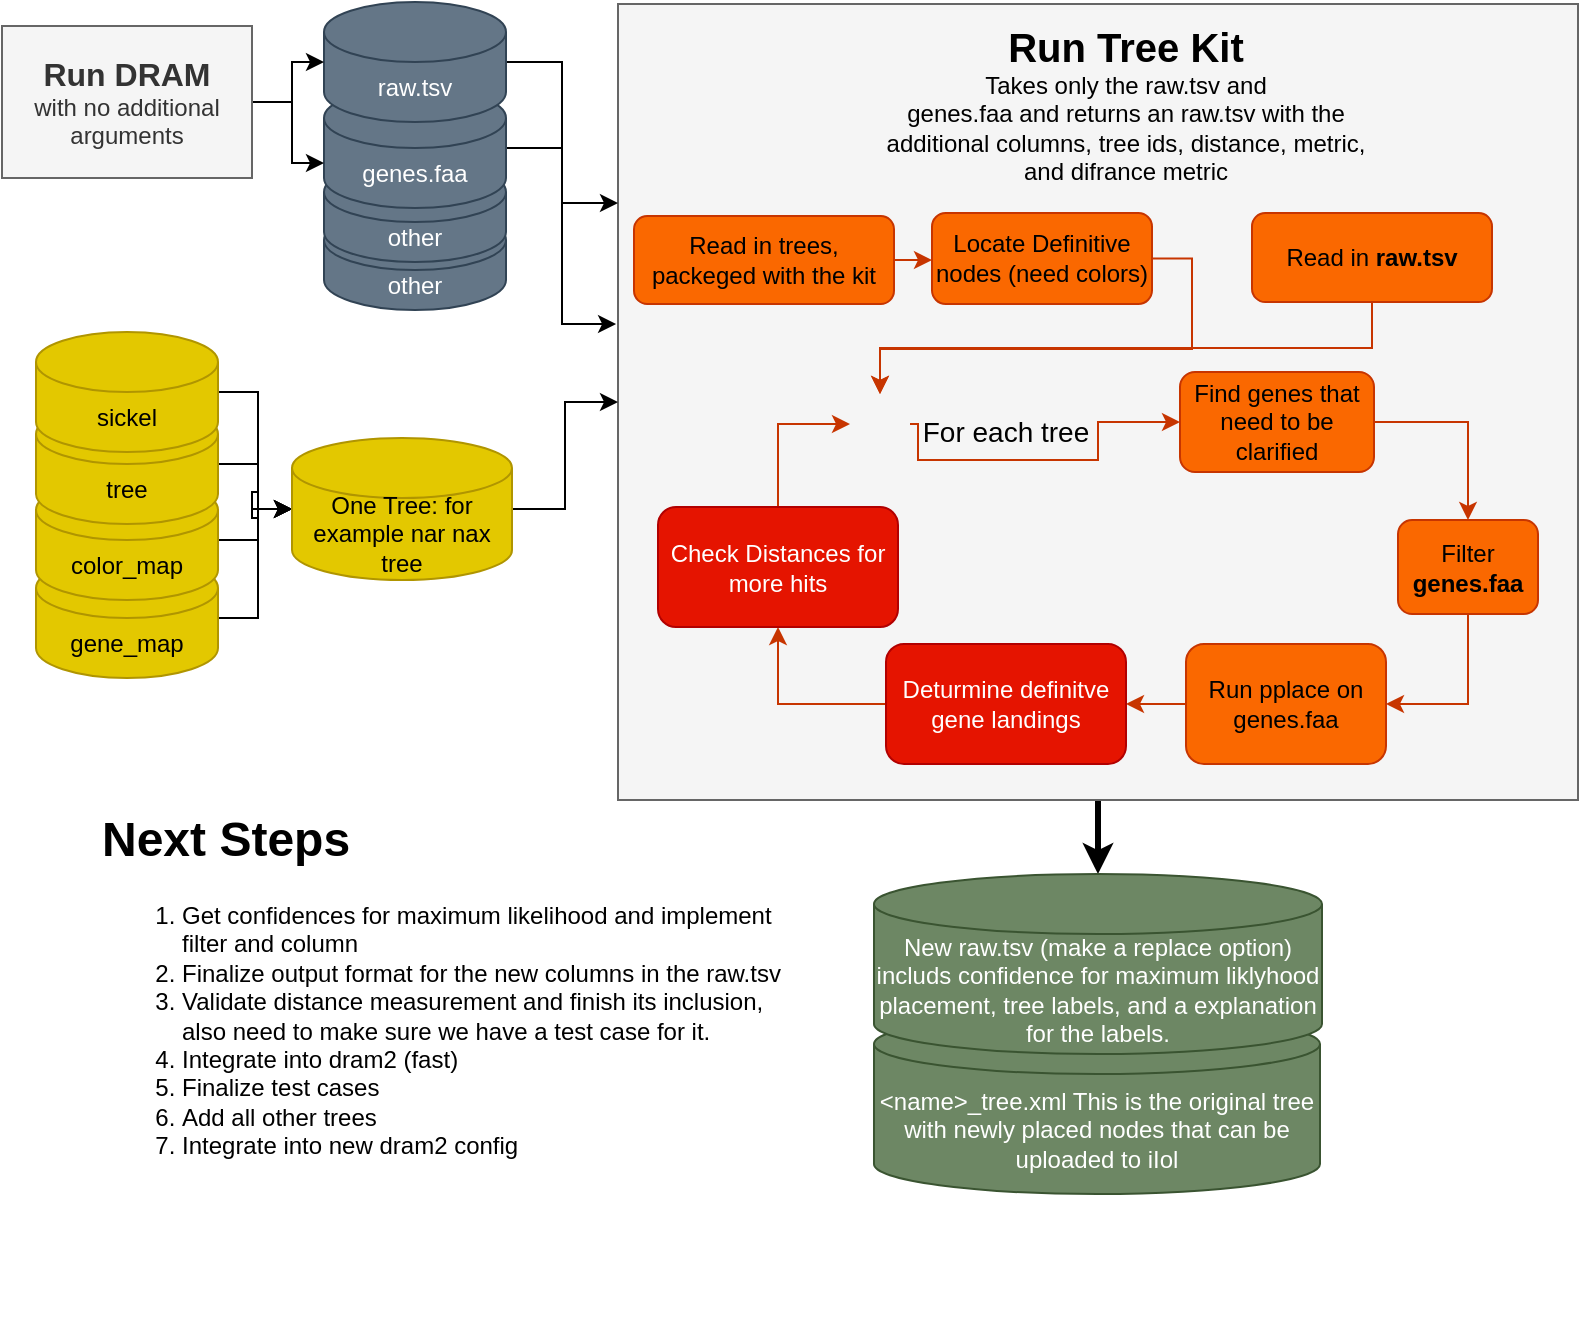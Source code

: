 <mxfile version="20.5.1" type="github">
  <diagram id="Rtj_xhAMCjtNW2K5r0i-" name="Page-1">
    <mxGraphModel dx="2007" dy="826" grid="1" gridSize="10" guides="1" tooltips="1" connect="1" arrows="1" fold="1" page="1" pageScale="1" pageWidth="850" pageHeight="1100" math="0" shadow="0">
      <root>
        <mxCell id="0" />
        <mxCell id="1" parent="0" />
        <mxCell id="9F3Nqchgk1eRThmT6uBu-1" value="&amp;lt;name&amp;gt;_tree.xml This is the original tree with newly placed nodes that can be uploaded to iIol" style="shape=cylinder3;whiteSpace=wrap;html=1;boundedLbl=1;backgroundOutline=1;size=15;fillColor=#6d8764;fontColor=#ffffff;strokeColor=#3A5431;" vertex="1" parent="1">
          <mxGeometry x="-399" y="667" width="223" height="90" as="geometry" />
        </mxCell>
        <mxCell id="9F3Nqchgk1eRThmT6uBu-14" style="edgeStyle=orthogonalEdgeStyle;rounded=0;orthogonalLoop=1;jettySize=auto;html=1;exitX=0.5;exitY=1;exitDx=0;exitDy=0;strokeWidth=3;" edge="1" parent="1" source="cmLPi3Eq9WUsnecLFcOw-14" target="cmLPi3Eq9WUsnecLFcOw-48">
          <mxGeometry relative="1" as="geometry" />
        </mxCell>
        <mxCell id="cmLPi3Eq9WUsnecLFcOw-14" value="" style="rounded=0;whiteSpace=wrap;html=1;verticalAlign=top;fillColor=#f5f5f5;fontColor=#333333;strokeColor=#666666;" parent="1" vertex="1">
          <mxGeometry x="-527" y="162" width="480" height="398" as="geometry" />
        </mxCell>
        <mxCell id="cmLPi3Eq9WUsnecLFcOw-10" value="other" style="shape=cylinder3;whiteSpace=wrap;html=1;boundedLbl=1;backgroundOutline=1;size=15;fillColor=#647687;fontColor=#ffffff;strokeColor=#314354;" parent="1" vertex="1">
          <mxGeometry x="-674" y="265" width="91" height="50" as="geometry" />
        </mxCell>
        <mxCell id="cmLPi3Eq9WUsnecLFcOw-11" value="other" style="shape=cylinder3;whiteSpace=wrap;html=1;boundedLbl=1;backgroundOutline=1;size=15;fillColor=#647687;fontColor=#ffffff;strokeColor=#314354;" parent="1" vertex="1">
          <mxGeometry x="-674" y="241" width="91" height="50" as="geometry" />
        </mxCell>
        <mxCell id="9F3Nqchgk1eRThmT6uBu-7" style="edgeStyle=orthogonalEdgeStyle;rounded=0;orthogonalLoop=1;jettySize=auto;html=1;exitX=1;exitY=0.5;exitDx=0;exitDy=0;exitPerimeter=0;entryX=-0.002;entryY=0.402;entryDx=0;entryDy=0;entryPerimeter=0;" edge="1" parent="1" source="cmLPi3Eq9WUsnecLFcOw-2" target="cmLPi3Eq9WUsnecLFcOw-14">
          <mxGeometry relative="1" as="geometry" />
        </mxCell>
        <mxCell id="cmLPi3Eq9WUsnecLFcOw-2" value="genes.faa" style="shape=cylinder3;whiteSpace=wrap;html=1;boundedLbl=1;backgroundOutline=1;size=15;fillColor=#647687;fontColor=#ffffff;strokeColor=#314354;" parent="1" vertex="1">
          <mxGeometry x="-674" y="204" width="91" height="60" as="geometry" />
        </mxCell>
        <mxCell id="cmLPi3Eq9WUsnecLFcOw-52" style="edgeStyle=orthogonalEdgeStyle;rounded=0;orthogonalLoop=1;jettySize=auto;html=1;exitX=1;exitY=0.5;exitDx=0;exitDy=0;exitPerimeter=0;entryX=0;entryY=0.25;entryDx=0;entryDy=0;fontSize=14;strokeWidth=1;" parent="1" source="cmLPi3Eq9WUsnecLFcOw-1" target="cmLPi3Eq9WUsnecLFcOw-14" edge="1">
          <mxGeometry relative="1" as="geometry" />
        </mxCell>
        <mxCell id="cmLPi3Eq9WUsnecLFcOw-1" value="raw.tsv" style="shape=cylinder3;whiteSpace=wrap;html=1;boundedLbl=1;backgroundOutline=1;size=15;fillColor=#647687;fontColor=#ffffff;strokeColor=#314354;" parent="1" vertex="1">
          <mxGeometry x="-674" y="161" width="91" height="60" as="geometry" />
        </mxCell>
        <mxCell id="cmLPi3Eq9WUsnecLFcOw-4" style="edgeStyle=orthogonalEdgeStyle;rounded=0;orthogonalLoop=1;jettySize=auto;html=1;entryX=0;entryY=0;entryDx=0;entryDy=37.5;entryPerimeter=0;exitX=1;exitY=0.5;exitDx=0;exitDy=0;" parent="1" source="cmLPi3Eq9WUsnecLFcOw-13" target="cmLPi3Eq9WUsnecLFcOw-2" edge="1">
          <mxGeometry relative="1" as="geometry">
            <mxPoint x="-710" y="234" as="sourcePoint" />
          </mxGeometry>
        </mxCell>
        <mxCell id="cmLPi3Eq9WUsnecLFcOw-5" style="edgeStyle=orthogonalEdgeStyle;rounded=0;orthogonalLoop=1;jettySize=auto;html=1;" parent="1" source="cmLPi3Eq9WUsnecLFcOw-13" target="cmLPi3Eq9WUsnecLFcOw-1" edge="1">
          <mxGeometry relative="1" as="geometry">
            <mxPoint x="-724" y="170" as="sourcePoint" />
          </mxGeometry>
        </mxCell>
        <mxCell id="cmLPi3Eq9WUsnecLFcOw-13" value="&lt;div style=&quot;font-size: 16px;&quot;&gt;&lt;b&gt;Run DRAM&lt;/b&gt;&lt;br&gt;&lt;/div&gt;&lt;div&gt; with no additional arguments&lt;/div&gt;" style="rounded=0;whiteSpace=wrap;html=1;fillColor=#f5f5f5;fontColor=#333333;strokeColor=#666666;" parent="1" vertex="1">
          <mxGeometry x="-835" y="173" width="125" height="76" as="geometry" />
        </mxCell>
        <mxCell id="cmLPi3Eq9WUsnecLFcOw-42" style="edgeStyle=orthogonalEdgeStyle;rounded=0;orthogonalLoop=1;jettySize=auto;html=1;exitX=1;exitY=0.5;exitDx=0;exitDy=0;entryX=0;entryY=0.5;entryDx=0;entryDy=0;fontSize=12;fillColor=#fa6800;strokeColor=#C73500;" parent="1" edge="1">
          <mxGeometry relative="1" as="geometry">
            <mxPoint x="-381" y="372" as="sourcePoint" />
            <mxPoint x="-246" y="371" as="targetPoint" />
            <Array as="points">
              <mxPoint x="-377" y="372" />
              <mxPoint x="-377" y="390" />
              <mxPoint x="-287" y="390" />
              <mxPoint x="-287" y="371" />
            </Array>
          </mxGeometry>
        </mxCell>
        <mxCell id="cmLPi3Eq9WUsnecLFcOw-17" value="" style="shape=image;html=1;verticalAlign=top;verticalLabelPosition=bottom;labelBackgroundColor=#ffffff;imageAspect=0;aspect=fixed;image=https://cdn1.iconfinder.com/data/icons/material-audio-video/22/loop-128.png;fillColor=#fa6800;fontColor=#000000;strokeColor=#C73500;" parent="1" vertex="1">
          <mxGeometry x="-411" y="357" width="30" height="30" as="geometry" />
        </mxCell>
        <mxCell id="cmLPi3Eq9WUsnecLFcOw-45" style="edgeStyle=orthogonalEdgeStyle;rounded=0;orthogonalLoop=1;jettySize=auto;html=1;exitX=0.5;exitY=1;exitDx=0;exitDy=0;entryX=0.5;entryY=0;entryDx=0;entryDy=0;fontSize=12;fillColor=#fa6800;strokeColor=#C73500;" parent="1" source="cmLPi3Eq9WUsnecLFcOw-18" target="cmLPi3Eq9WUsnecLFcOw-17" edge="1">
          <mxGeometry relative="1" as="geometry" />
        </mxCell>
        <mxCell id="cmLPi3Eq9WUsnecLFcOw-18" value="Read in &lt;b&gt;raw.tsv&lt;/b&gt;" style="rounded=1;whiteSpace=wrap;html=1;fillColor=#fa6800;fontColor=#000000;strokeColor=#C73500;" parent="1" vertex="1">
          <mxGeometry x="-210" y="266.5" width="120" height="44.5" as="geometry" />
        </mxCell>
        <mxCell id="cmLPi3Eq9WUsnecLFcOw-46" style="edgeStyle=orthogonalEdgeStyle;rounded=0;orthogonalLoop=1;jettySize=auto;html=1;exitX=1;exitY=0.5;exitDx=0;exitDy=0;entryX=0;entryY=0.5;entryDx=0;entryDy=0;fontSize=12;fillColor=#fa6800;strokeColor=#C73500;" parent="1" source="cmLPi3Eq9WUsnecLFcOw-20" target="cmLPi3Eq9WUsnecLFcOw-35" edge="1">
          <mxGeometry relative="1" as="geometry" />
        </mxCell>
        <mxCell id="cmLPi3Eq9WUsnecLFcOw-20" value="Read in trees, packeged with the kit " style="rounded=1;whiteSpace=wrap;html=1;fillColor=#fa6800;fontColor=#000000;strokeColor=#C73500;" parent="1" vertex="1">
          <mxGeometry x="-519" y="268" width="130" height="44" as="geometry" />
        </mxCell>
        <mxCell id="cmLPi3Eq9WUsnecLFcOw-22" value="&lt;div style=&quot;font-size: 20px;&quot; align=&quot;center&quot;&gt;&lt;b&gt;Run Tree Kit&lt;/b&gt;&lt;/div&gt;&lt;div align=&quot;center&quot;&gt;Takes only the raw.tsv and &lt;br&gt;genes.faa and returns an raw.tsv with the additional columns, tree ids, distance, metric, and difrance metric&lt;br&gt;&lt;/div&gt;&lt;p align=&quot;center&quot;&gt;&lt;/p&gt;" style="text;html=1;strokeColor=none;fillColor=none;spacing=5;spacingTop=-20;whiteSpace=wrap;overflow=hidden;rounded=0;align=center;" parent="1" vertex="1">
          <mxGeometry x="-403" y="182" width="260" height="148" as="geometry" />
        </mxCell>
        <mxCell id="cmLPi3Eq9WUsnecLFcOw-32" style="edgeStyle=orthogonalEdgeStyle;rounded=0;orthogonalLoop=1;jettySize=auto;html=1;exitX=1;exitY=0.5;exitDx=0;exitDy=0;entryX=0.5;entryY=0;entryDx=0;entryDy=0;fontSize=12;fillColor=#fa6800;strokeColor=#C73500;" parent="1" source="cmLPi3Eq9WUsnecLFcOw-27" target="cmLPi3Eq9WUsnecLFcOw-28" edge="1">
          <mxGeometry relative="1" as="geometry" />
        </mxCell>
        <mxCell id="cmLPi3Eq9WUsnecLFcOw-27" value="Find genes that need to be clarified" style="rounded=1;whiteSpace=wrap;html=1;fontSize=12;fillColor=#fa6800;fontColor=#000000;strokeColor=#C73500;" parent="1" vertex="1">
          <mxGeometry x="-246" y="346" width="97" height="50" as="geometry" />
        </mxCell>
        <mxCell id="cmLPi3Eq9WUsnecLFcOw-37" style="edgeStyle=orthogonalEdgeStyle;rounded=0;orthogonalLoop=1;jettySize=auto;html=1;exitX=0.5;exitY=1;exitDx=0;exitDy=0;entryX=1;entryY=0.5;entryDx=0;entryDy=0;fontSize=12;fillColor=#fa6800;strokeColor=#C73500;" parent="1" source="cmLPi3Eq9WUsnecLFcOw-28" target="cmLPi3Eq9WUsnecLFcOw-34" edge="1">
          <mxGeometry relative="1" as="geometry" />
        </mxCell>
        <mxCell id="cmLPi3Eq9WUsnecLFcOw-28" value="Filter &lt;b&gt;genes.faa&lt;/b&gt;" style="rounded=1;whiteSpace=wrap;html=1;fontSize=12;fillColor=#fa6800;fontColor=#000000;strokeColor=#C73500;" parent="1" vertex="1">
          <mxGeometry x="-137" y="420" width="70" height="47" as="geometry" />
        </mxCell>
        <mxCell id="cmLPi3Eq9WUsnecLFcOw-38" style="edgeStyle=orthogonalEdgeStyle;rounded=0;orthogonalLoop=1;jettySize=auto;html=1;exitX=0;exitY=0.5;exitDx=0;exitDy=0;entryX=1;entryY=0.5;entryDx=0;entryDy=0;fontSize=12;fillColor=#fa6800;strokeColor=#C73500;" parent="1" source="cmLPi3Eq9WUsnecLFcOw-34" target="cmLPi3Eq9WUsnecLFcOw-36" edge="1">
          <mxGeometry relative="1" as="geometry" />
        </mxCell>
        <mxCell id="cmLPi3Eq9WUsnecLFcOw-34" value="Run pplace on genes.faa" style="rounded=1;whiteSpace=wrap;html=1;fontSize=12;fillColor=#fa6800;fontColor=#000000;strokeColor=#C73500;" parent="1" vertex="1">
          <mxGeometry x="-243" y="482" width="100" height="60" as="geometry" />
        </mxCell>
        <mxCell id="cmLPi3Eq9WUsnecLFcOw-47" style="edgeStyle=orthogonalEdgeStyle;rounded=0;orthogonalLoop=1;jettySize=auto;html=1;exitX=1;exitY=0.5;exitDx=0;exitDy=0;entryX=0.5;entryY=0;entryDx=0;entryDy=0;fontSize=12;fillColor=#fa6800;strokeColor=#C73500;" parent="1" source="cmLPi3Eq9WUsnecLFcOw-35" target="cmLPi3Eq9WUsnecLFcOw-17" edge="1">
          <mxGeometry relative="1" as="geometry" />
        </mxCell>
        <mxCell id="cmLPi3Eq9WUsnecLFcOw-35" value="Locate Definitive nodes (need colors)" style="rounded=1;whiteSpace=wrap;html=1;fontSize=12;fillColor=#fa6800;fontColor=#000000;strokeColor=#C73500;" parent="1" vertex="1">
          <mxGeometry x="-370" y="266.5" width="110" height="45.5" as="geometry" />
        </mxCell>
        <mxCell id="cmLPi3Eq9WUsnecLFcOw-40" style="edgeStyle=orthogonalEdgeStyle;rounded=0;orthogonalLoop=1;jettySize=auto;html=1;exitX=0;exitY=0.5;exitDx=0;exitDy=0;entryX=0.5;entryY=1;entryDx=0;entryDy=0;fontSize=12;fillColor=#fa6800;strokeColor=#C73500;" parent="1" source="cmLPi3Eq9WUsnecLFcOw-36" target="cmLPi3Eq9WUsnecLFcOw-39" edge="1">
          <mxGeometry relative="1" as="geometry" />
        </mxCell>
        <mxCell id="cmLPi3Eq9WUsnecLFcOw-36" value="Deturmine definitve gene landings" style="rounded=1;whiteSpace=wrap;html=1;fontSize=12;fillColor=#e51400;fontColor=#ffffff;strokeColor=#B20000;" parent="1" vertex="1">
          <mxGeometry x="-393" y="482" width="120" height="60" as="geometry" />
        </mxCell>
        <mxCell id="cmLPi3Eq9WUsnecLFcOw-41" style="edgeStyle=orthogonalEdgeStyle;rounded=0;orthogonalLoop=1;jettySize=auto;html=1;exitX=0.5;exitY=0;exitDx=0;exitDy=0;entryX=0;entryY=0.5;entryDx=0;entryDy=0;fontSize=12;fillColor=#fa6800;strokeColor=#C73500;" parent="1" source="cmLPi3Eq9WUsnecLFcOw-39" target="cmLPi3Eq9WUsnecLFcOw-17" edge="1">
          <mxGeometry relative="1" as="geometry" />
        </mxCell>
        <mxCell id="cmLPi3Eq9WUsnecLFcOw-39" value="Check Distances for more hits" style="rounded=1;whiteSpace=wrap;html=1;fontSize=12;fillColor=#e51400;fontColor=#ffffff;strokeColor=#B20000;" parent="1" vertex="1">
          <mxGeometry x="-507" y="413.5" width="120" height="60" as="geometry" />
        </mxCell>
        <mxCell id="cmLPi3Eq9WUsnecLFcOw-48" value="New raw.tsv (make a replace option) includs confidence for maximum liklyhood placement, tree labels, and a explanation for the labels. " style="shape=cylinder3;whiteSpace=wrap;html=1;boundedLbl=1;backgroundOutline=1;size=15;fillColor=#6d8764;fontColor=#ffffff;strokeColor=#3A5431;" parent="1" vertex="1">
          <mxGeometry x="-399" y="597" width="224" height="90" as="geometry" />
        </mxCell>
        <mxCell id="cmLPi3Eq9WUsnecLFcOw-50" value="For each tree" style="text;html=1;strokeColor=none;fillColor=none;align=center;verticalAlign=middle;whiteSpace=wrap;rounded=0;fontSize=14;" parent="1" vertex="1">
          <mxGeometry x="-376" y="361" width="86" height="30" as="geometry" />
        </mxCell>
        <mxCell id="9F3Nqchgk1eRThmT6uBu-12" style="edgeStyle=orthogonalEdgeStyle;rounded=0;orthogonalLoop=1;jettySize=auto;html=1;exitX=1;exitY=0.5;exitDx=0;exitDy=0;exitPerimeter=0;" edge="1" parent="1" source="9F3Nqchgk1eRThmT6uBu-2" target="9F3Nqchgk1eRThmT6uBu-6">
          <mxGeometry relative="1" as="geometry" />
        </mxCell>
        <mxCell id="9F3Nqchgk1eRThmT6uBu-2" value="gene_map" style="shape=cylinder3;whiteSpace=wrap;html=1;boundedLbl=1;backgroundOutline=1;size=15;fillColor=#e3c800;fontColor=#000000;strokeColor=#B09500;" vertex="1" parent="1">
          <mxGeometry x="-818" y="439" width="91" height="60" as="geometry" />
        </mxCell>
        <mxCell id="9F3Nqchgk1eRThmT6uBu-11" style="edgeStyle=orthogonalEdgeStyle;rounded=0;orthogonalLoop=1;jettySize=auto;html=1;exitX=1;exitY=0.5;exitDx=0;exitDy=0;exitPerimeter=0;" edge="1" parent="1" source="9F3Nqchgk1eRThmT6uBu-3" target="9F3Nqchgk1eRThmT6uBu-6">
          <mxGeometry relative="1" as="geometry" />
        </mxCell>
        <mxCell id="9F3Nqchgk1eRThmT6uBu-3" value="color_map" style="shape=cylinder3;whiteSpace=wrap;html=1;boundedLbl=1;backgroundOutline=1;size=15;fillColor=#e3c800;fontColor=#000000;strokeColor=#B09500;" vertex="1" parent="1">
          <mxGeometry x="-818" y="400" width="91" height="60" as="geometry" />
        </mxCell>
        <mxCell id="9F3Nqchgk1eRThmT6uBu-10" style="edgeStyle=orthogonalEdgeStyle;rounded=0;orthogonalLoop=1;jettySize=auto;html=1;exitX=1;exitY=0.5;exitDx=0;exitDy=0;exitPerimeter=0;entryX=0;entryY=0.5;entryDx=0;entryDy=0;entryPerimeter=0;" edge="1" parent="1" source="9F3Nqchgk1eRThmT6uBu-4" target="9F3Nqchgk1eRThmT6uBu-6">
          <mxGeometry relative="1" as="geometry" />
        </mxCell>
        <mxCell id="9F3Nqchgk1eRThmT6uBu-4" value="tree" style="shape=cylinder3;whiteSpace=wrap;html=1;boundedLbl=1;backgroundOutline=1;size=15;fillColor=#e3c800;fontColor=#000000;strokeColor=#B09500;" vertex="1" parent="1">
          <mxGeometry x="-818" y="362" width="91" height="60" as="geometry" />
        </mxCell>
        <mxCell id="9F3Nqchgk1eRThmT6uBu-13" style="edgeStyle=orthogonalEdgeStyle;rounded=0;orthogonalLoop=1;jettySize=auto;html=1;exitX=1;exitY=0.5;exitDx=0;exitDy=0;exitPerimeter=0;entryX=0;entryY=0.5;entryDx=0;entryDy=0;entryPerimeter=0;" edge="1" parent="1" source="9F3Nqchgk1eRThmT6uBu-5" target="9F3Nqchgk1eRThmT6uBu-6">
          <mxGeometry relative="1" as="geometry" />
        </mxCell>
        <mxCell id="9F3Nqchgk1eRThmT6uBu-5" value="sickel" style="shape=cylinder3;whiteSpace=wrap;html=1;boundedLbl=1;backgroundOutline=1;size=15;fillColor=#e3c800;fontColor=#000000;strokeColor=#B09500;" vertex="1" parent="1">
          <mxGeometry x="-818" y="326" width="91" height="60" as="geometry" />
        </mxCell>
        <mxCell id="9F3Nqchgk1eRThmT6uBu-8" style="edgeStyle=orthogonalEdgeStyle;rounded=0;orthogonalLoop=1;jettySize=auto;html=1;exitX=1;exitY=0.5;exitDx=0;exitDy=0;exitPerimeter=0;" edge="1" parent="1" source="9F3Nqchgk1eRThmT6uBu-6" target="cmLPi3Eq9WUsnecLFcOw-14">
          <mxGeometry relative="1" as="geometry" />
        </mxCell>
        <mxCell id="9F3Nqchgk1eRThmT6uBu-6" value="One Tree: for example nar nax tree" style="shape=cylinder3;whiteSpace=wrap;html=1;boundedLbl=1;backgroundOutline=1;size=15;fillColor=#e3c800;fontColor=#000000;strokeColor=#B09500;" vertex="1" parent="1">
          <mxGeometry x="-690" y="379" width="110" height="71" as="geometry" />
        </mxCell>
        <mxCell id="9F3Nqchgk1eRThmT6uBu-15" value="&lt;h1&gt;Next Steps&lt;br&gt;&lt;/h1&gt;&lt;ol&gt;&lt;li&gt;Get confidences for maximum likelihood and implement filter and column&lt;br&gt;&lt;/li&gt;&lt;li&gt;Finalize output format for the new columns in the raw.tsv&lt;/li&gt;&lt;li&gt;Validate distance measurement and finish its inclusion, also need to make sure we have a test case for it.&lt;br&gt;&lt;/li&gt;&lt;li&gt;Integrate into dram2 (fast)&lt;/li&gt;&lt;li&gt;Finalize test cases&lt;/li&gt;&lt;li&gt;Add all other trees&lt;/li&gt;&lt;li&gt;Integrate into new dram2 config&lt;br&gt;&lt;/li&gt;&lt;/ol&gt;" style="text;html=1;strokeColor=none;fillColor=none;spacing=5;spacingTop=-20;whiteSpace=wrap;overflow=hidden;rounded=0;direction=east;" vertex="1" parent="1">
          <mxGeometry x="-790" y="560" width="360" height="260" as="geometry" />
        </mxCell>
      </root>
    </mxGraphModel>
  </diagram>
</mxfile>
